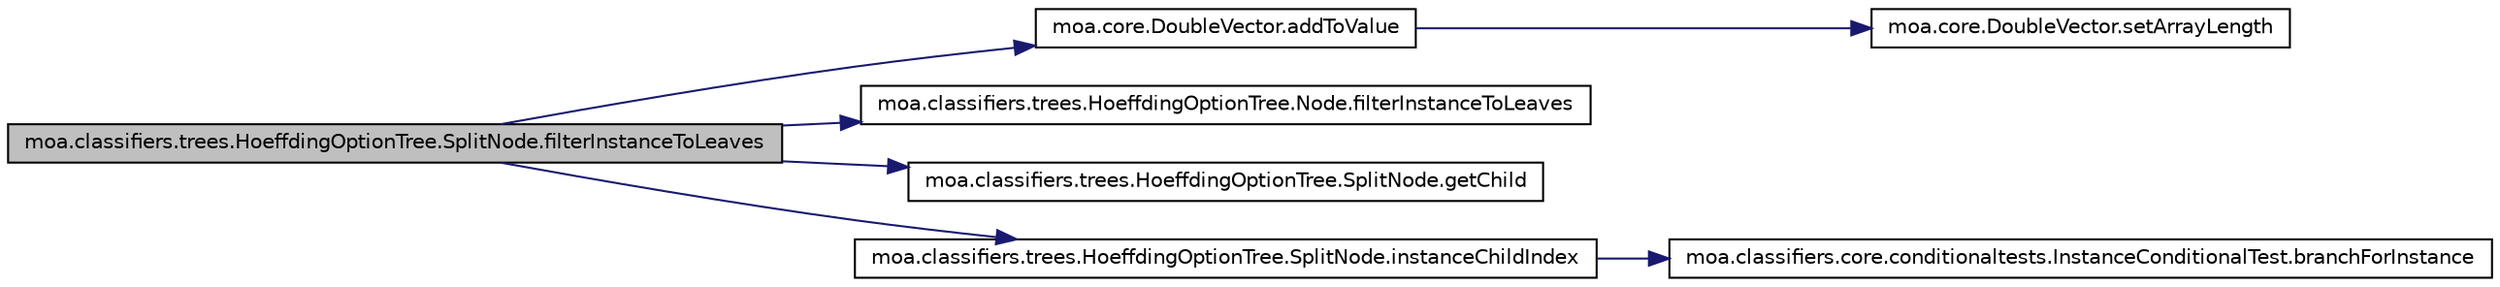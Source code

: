 digraph G
{
  edge [fontname="Helvetica",fontsize="10",labelfontname="Helvetica",labelfontsize="10"];
  node [fontname="Helvetica",fontsize="10",shape=record];
  rankdir=LR;
  Node1 [label="moa.classifiers.trees.HoeffdingOptionTree.SplitNode.filterInstanceToLeaves",height=0.2,width=0.4,color="black", fillcolor="grey75", style="filled" fontcolor="black"];
  Node1 -> Node2 [color="midnightblue",fontsize="10",style="solid",fontname="Helvetica"];
  Node2 [label="moa.core.DoubleVector.addToValue",height=0.2,width=0.4,color="black", fillcolor="white", style="filled",URL="$classmoa_1_1core_1_1DoubleVector.html#a4050209166f4be04dd9f6dac3535d60e"];
  Node2 -> Node3 [color="midnightblue",fontsize="10",style="solid",fontname="Helvetica"];
  Node3 [label="moa.core.DoubleVector.setArrayLength",height=0.2,width=0.4,color="black", fillcolor="white", style="filled",URL="$classmoa_1_1core_1_1DoubleVector.html#a9cfebf9a8c5e93615037459ed6bd63a7"];
  Node1 -> Node4 [color="midnightblue",fontsize="10",style="solid",fontname="Helvetica"];
  Node4 [label="moa.classifiers.trees.HoeffdingOptionTree.Node.filterInstanceToLeaves",height=0.2,width=0.4,color="black", fillcolor="white", style="filled",URL="$classmoa_1_1classifiers_1_1trees_1_1HoeffdingOptionTree_1_1Node.html#adbcc1d684b8bfbb8732d745c3d47129b"];
  Node1 -> Node5 [color="midnightblue",fontsize="10",style="solid",fontname="Helvetica"];
  Node5 [label="moa.classifiers.trees.HoeffdingOptionTree.SplitNode.getChild",height=0.2,width=0.4,color="black", fillcolor="white", style="filled",URL="$classmoa_1_1classifiers_1_1trees_1_1HoeffdingOptionTree_1_1SplitNode.html#a145c50712edcba431f7a57aedc52c59b"];
  Node1 -> Node6 [color="midnightblue",fontsize="10",style="solid",fontname="Helvetica"];
  Node6 [label="moa.classifiers.trees.HoeffdingOptionTree.SplitNode.instanceChildIndex",height=0.2,width=0.4,color="black", fillcolor="white", style="filled",URL="$classmoa_1_1classifiers_1_1trees_1_1HoeffdingOptionTree_1_1SplitNode.html#af4e6b564ed7a99be277a1e03aac0e497"];
  Node6 -> Node7 [color="midnightblue",fontsize="10",style="solid",fontname="Helvetica"];
  Node7 [label="moa.classifiers.core.conditionaltests.InstanceConditionalTest.branchForInstance",height=0.2,width=0.4,color="black", fillcolor="white", style="filled",URL="$classmoa_1_1classifiers_1_1core_1_1conditionaltests_1_1InstanceConditionalTest.html#a76dc81c568124d9dc97b08e51506bfe5",tooltip="Returns the number of the branch for an instance, -1 if unknown."];
}
